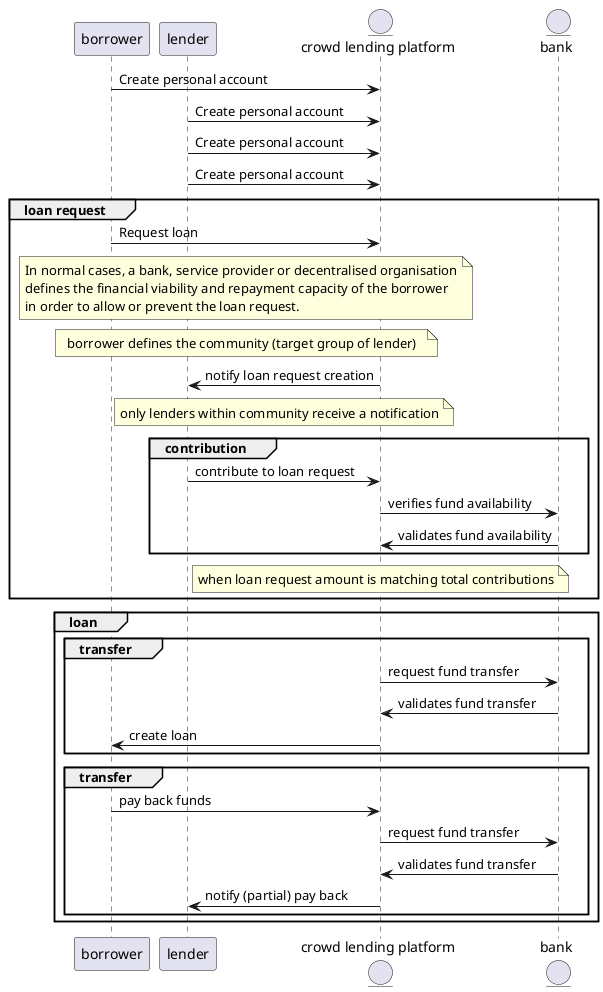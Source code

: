 @startuml

participant borrower as bw
participant lender as ld
entity "crowd lending platform" as cl
entity bank as bk

bw -> cl: Create personal account
ld -> cl: Create personal account
ld -> cl: Create personal account
ld -> cl: Create personal account

group loan request
bw -> cl: Request loan

note over bw, cl
In normal cases, a bank, service provider or decentralised organisation
defines the financial viability and repayment capacity of the borrower
in order to allow or prevent the loan request.
end note

note over bw, cl: borrower defines the community (target group of lender)

cl -> ld: notify loan request creation

note over ld, cl: only lenders within community receive a notification

group contribution
ld -> cl: contribute to loan request

cl -> bk: verifies fund availability
bk -> cl: validates fund availability

end group

note over cl: when loan request amount is matching total contributions

end group

group loan

group transfer

cl -> bk: request fund transfer
bk -> cl: validates fund transfer

cl -> bw: create loan

end group

group transfer

bw -> cl: pay back funds

cl -> bk: request fund transfer
bk -> cl: validates fund transfer

cl -> ld: notify (partial) pay back
end group

end group
@enduml